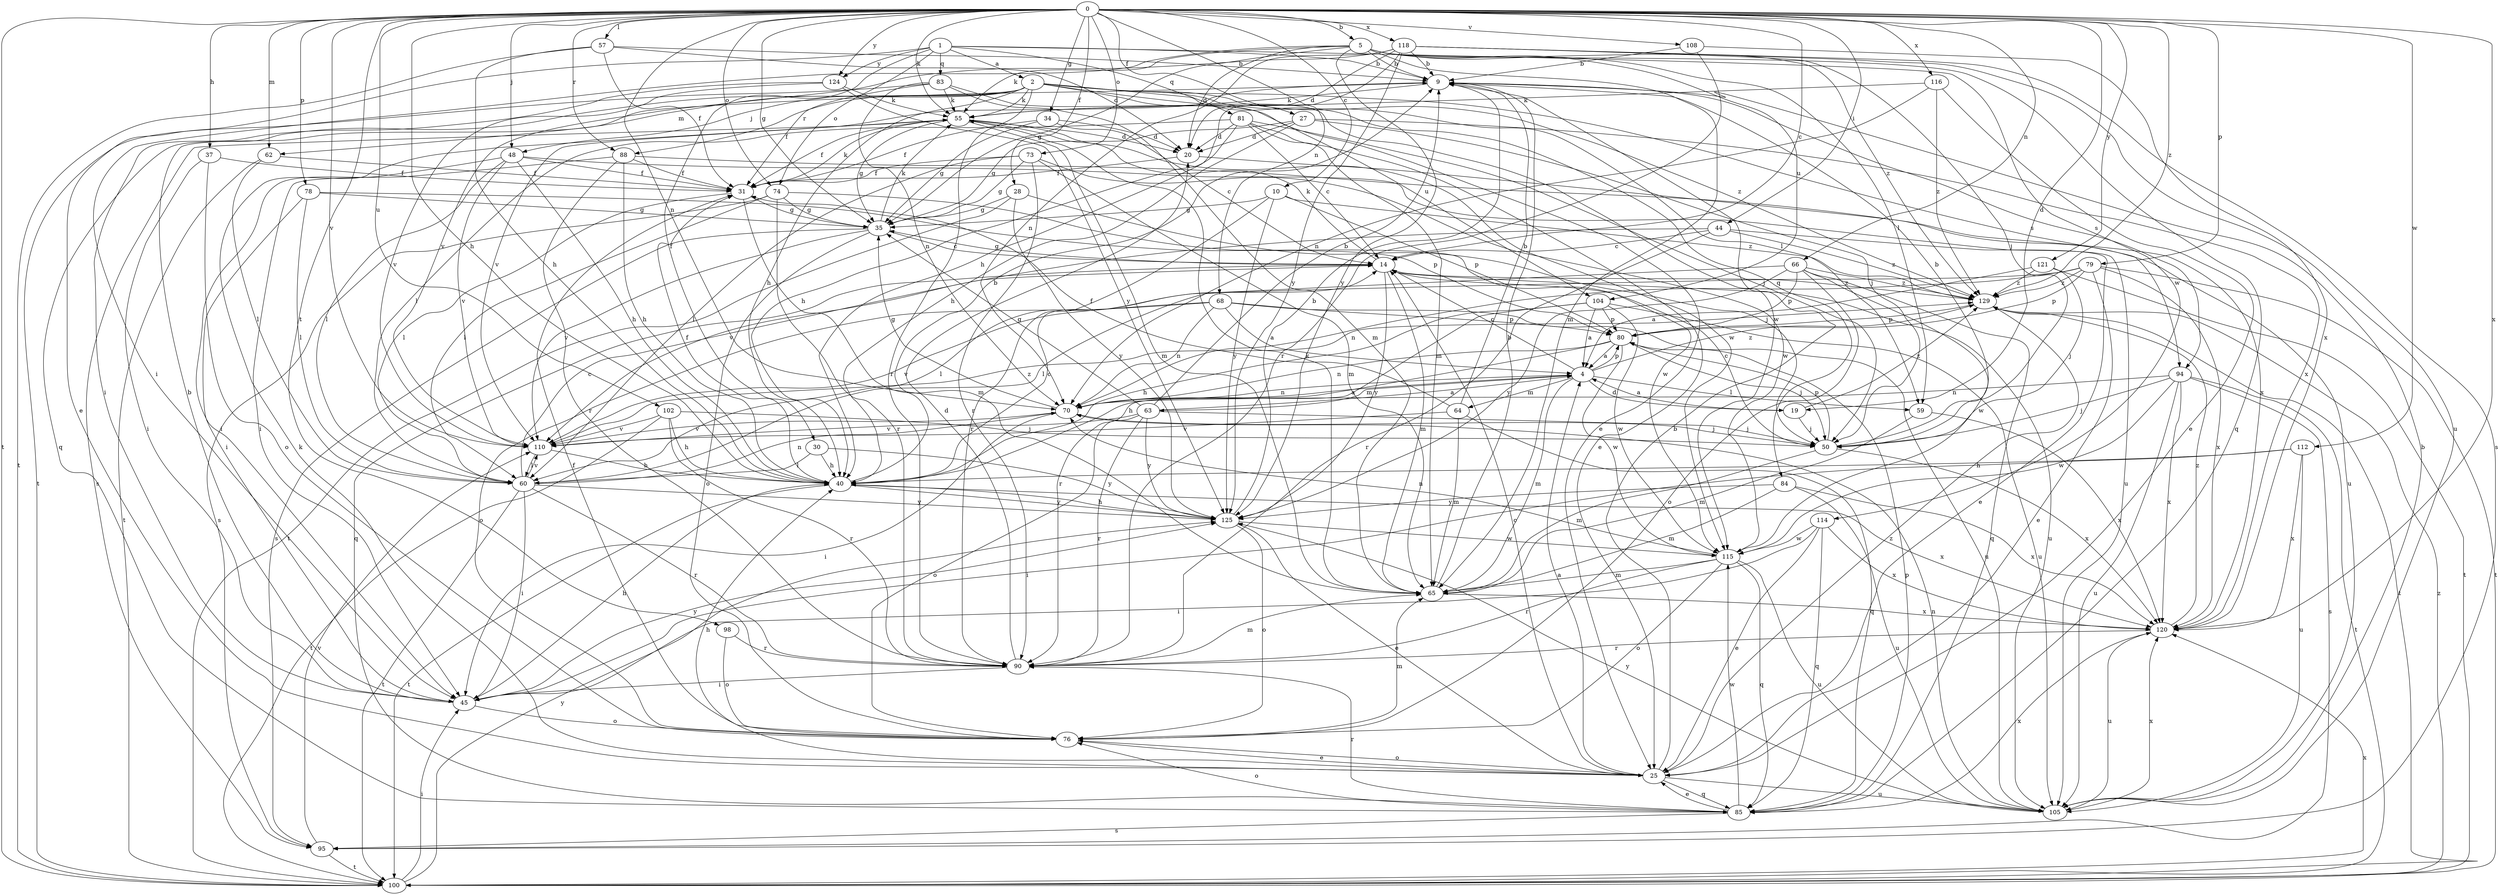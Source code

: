 strict digraph  {
0;
1;
2;
4;
5;
9;
10;
14;
19;
20;
25;
27;
28;
30;
31;
34;
35;
37;
40;
44;
45;
48;
50;
55;
57;
59;
60;
62;
63;
64;
65;
66;
68;
70;
73;
74;
76;
78;
79;
80;
81;
83;
84;
85;
88;
90;
94;
95;
98;
100;
102;
104;
105;
108;
110;
112;
114;
115;
116;
118;
120;
121;
124;
125;
129;
0 -> 5  [label=b];
0 -> 10  [label=c];
0 -> 14  [label=c];
0 -> 19  [label=d];
0 -> 27  [label=f];
0 -> 28  [label=f];
0 -> 34  [label=g];
0 -> 35  [label=g];
0 -> 37  [label=h];
0 -> 40  [label=h];
0 -> 44  [label=i];
0 -> 48  [label=j];
0 -> 55  [label=k];
0 -> 57  [label=l];
0 -> 62  [label=m];
0 -> 66  [label=n];
0 -> 68  [label=n];
0 -> 70  [label=n];
0 -> 73  [label=o];
0 -> 74  [label=o];
0 -> 78  [label=p];
0 -> 79  [label=p];
0 -> 88  [label=r];
0 -> 98  [label=t];
0 -> 100  [label=t];
0 -> 102  [label=u];
0 -> 108  [label=v];
0 -> 110  [label=v];
0 -> 112  [label=w];
0 -> 116  [label=x];
0 -> 118  [label=x];
0 -> 120  [label=x];
0 -> 121  [label=y];
0 -> 124  [label=y];
0 -> 129  [label=z];
1 -> 2  [label=a];
1 -> 9  [label=b];
1 -> 25  [label=e];
1 -> 30  [label=f];
1 -> 74  [label=o];
1 -> 81  [label=q];
1 -> 83  [label=q];
1 -> 114  [label=w];
1 -> 124  [label=y];
2 -> 40  [label=h];
2 -> 48  [label=j];
2 -> 55  [label=k];
2 -> 59  [label=l];
2 -> 62  [label=m];
2 -> 84  [label=q];
2 -> 85  [label=q];
2 -> 88  [label=r];
2 -> 90  [label=r];
2 -> 94  [label=s];
2 -> 104  [label=u];
2 -> 115  [label=w];
2 -> 129  [label=z];
4 -> 14  [label=c];
4 -> 19  [label=d];
4 -> 59  [label=l];
4 -> 63  [label=m];
4 -> 64  [label=m];
4 -> 65  [label=m];
4 -> 70  [label=n];
4 -> 80  [label=p];
4 -> 129  [label=z];
5 -> 9  [label=b];
5 -> 20  [label=d];
5 -> 35  [label=g];
5 -> 45  [label=i];
5 -> 55  [label=k];
5 -> 59  [label=l];
5 -> 65  [label=m];
5 -> 85  [label=q];
5 -> 104  [label=u];
5 -> 125  [label=y];
5 -> 129  [label=z];
9 -> 55  [label=k];
9 -> 94  [label=s];
9 -> 110  [label=v];
10 -> 35  [label=g];
10 -> 80  [label=p];
10 -> 90  [label=r];
10 -> 125  [label=y];
10 -> 129  [label=z];
14 -> 35  [label=g];
14 -> 55  [label=k];
14 -> 65  [label=m];
14 -> 85  [label=q];
14 -> 105  [label=u];
14 -> 125  [label=y];
14 -> 129  [label=z];
19 -> 4  [label=a];
19 -> 50  [label=j];
19 -> 129  [label=z];
20 -> 31  [label=f];
20 -> 105  [label=u];
25 -> 4  [label=a];
25 -> 9  [label=b];
25 -> 14  [label=c];
25 -> 40  [label=h];
25 -> 55  [label=k];
25 -> 76  [label=o];
25 -> 85  [label=q];
25 -> 105  [label=u];
25 -> 129  [label=z];
27 -> 20  [label=d];
27 -> 35  [label=g];
27 -> 40  [label=h];
27 -> 50  [label=j];
27 -> 120  [label=x];
28 -> 35  [label=g];
28 -> 50  [label=j];
28 -> 100  [label=t];
28 -> 125  [label=y];
30 -> 40  [label=h];
30 -> 60  [label=l];
30 -> 125  [label=y];
31 -> 35  [label=g];
31 -> 55  [label=k];
31 -> 60  [label=l];
31 -> 65  [label=m];
34 -> 14  [label=c];
34 -> 20  [label=d];
34 -> 31  [label=f];
34 -> 35  [label=g];
35 -> 14  [label=c];
35 -> 55  [label=k];
35 -> 76  [label=o];
35 -> 95  [label=s];
35 -> 110  [label=v];
37 -> 31  [label=f];
37 -> 45  [label=i];
37 -> 76  [label=o];
40 -> 9  [label=b];
40 -> 14  [label=c];
40 -> 31  [label=f];
40 -> 100  [label=t];
40 -> 120  [label=x];
40 -> 125  [label=y];
44 -> 14  [label=c];
44 -> 25  [label=e];
44 -> 90  [label=r];
44 -> 110  [label=v];
44 -> 129  [label=z];
45 -> 9  [label=b];
45 -> 40  [label=h];
45 -> 76  [label=o];
45 -> 125  [label=y];
48 -> 31  [label=f];
48 -> 40  [label=h];
48 -> 45  [label=i];
48 -> 60  [label=l];
48 -> 105  [label=u];
48 -> 110  [label=v];
50 -> 9  [label=b];
50 -> 14  [label=c];
50 -> 65  [label=m];
50 -> 80  [label=p];
50 -> 120  [label=x];
55 -> 20  [label=d];
55 -> 31  [label=f];
55 -> 35  [label=g];
55 -> 65  [label=m];
55 -> 95  [label=s];
55 -> 115  [label=w];
57 -> 9  [label=b];
57 -> 20  [label=d];
57 -> 31  [label=f];
57 -> 40  [label=h];
57 -> 100  [label=t];
59 -> 65  [label=m];
59 -> 120  [label=x];
60 -> 14  [label=c];
60 -> 45  [label=i];
60 -> 70  [label=n];
60 -> 90  [label=r];
60 -> 100  [label=t];
60 -> 110  [label=v];
60 -> 125  [label=y];
62 -> 31  [label=f];
62 -> 60  [label=l];
62 -> 100  [label=t];
63 -> 4  [label=a];
63 -> 9  [label=b];
63 -> 35  [label=g];
63 -> 50  [label=j];
63 -> 76  [label=o];
63 -> 90  [label=r];
63 -> 110  [label=v];
63 -> 125  [label=y];
64 -> 9  [label=b];
64 -> 31  [label=f];
64 -> 65  [label=m];
64 -> 85  [label=q];
64 -> 110  [label=v];
65 -> 9  [label=b];
65 -> 55  [label=k];
65 -> 120  [label=x];
66 -> 60  [label=l];
66 -> 76  [label=o];
66 -> 80  [label=p];
66 -> 85  [label=q];
66 -> 115  [label=w];
66 -> 125  [label=y];
66 -> 129  [label=z];
68 -> 4  [label=a];
68 -> 70  [label=n];
68 -> 76  [label=o];
68 -> 80  [label=p];
68 -> 105  [label=u];
68 -> 110  [label=v];
70 -> 4  [label=a];
70 -> 35  [label=g];
70 -> 45  [label=i];
70 -> 50  [label=j];
70 -> 110  [label=v];
73 -> 31  [label=f];
73 -> 35  [label=g];
73 -> 60  [label=l];
73 -> 65  [label=m];
73 -> 90  [label=r];
73 -> 115  [label=w];
74 -> 35  [label=g];
74 -> 60  [label=l];
74 -> 90  [label=r];
74 -> 95  [label=s];
74 -> 115  [label=w];
76 -> 25  [label=e];
76 -> 31  [label=f];
76 -> 65  [label=m];
78 -> 35  [label=g];
78 -> 45  [label=i];
78 -> 60  [label=l];
78 -> 80  [label=p];
79 -> 25  [label=e];
79 -> 60  [label=l];
79 -> 70  [label=n];
79 -> 80  [label=p];
79 -> 100  [label=t];
79 -> 120  [label=x];
79 -> 129  [label=z];
80 -> 4  [label=a];
80 -> 40  [label=h];
80 -> 50  [label=j];
80 -> 70  [label=n];
80 -> 115  [label=w];
81 -> 14  [label=c];
81 -> 20  [label=d];
81 -> 25  [label=e];
81 -> 40  [label=h];
81 -> 50  [label=j];
81 -> 60  [label=l];
81 -> 65  [label=m];
83 -> 25  [label=e];
83 -> 31  [label=f];
83 -> 55  [label=k];
83 -> 65  [label=m];
83 -> 70  [label=n];
83 -> 100  [label=t];
84 -> 65  [label=m];
84 -> 105  [label=u];
84 -> 120  [label=x];
84 -> 125  [label=y];
85 -> 25  [label=e];
85 -> 76  [label=o];
85 -> 80  [label=p];
85 -> 90  [label=r];
85 -> 95  [label=s];
85 -> 115  [label=w];
85 -> 120  [label=x];
88 -> 31  [label=f];
88 -> 40  [label=h];
88 -> 45  [label=i];
88 -> 90  [label=r];
88 -> 120  [label=x];
90 -> 20  [label=d];
90 -> 45  [label=i];
90 -> 65  [label=m];
94 -> 50  [label=j];
94 -> 70  [label=n];
94 -> 95  [label=s];
94 -> 100  [label=t];
94 -> 105  [label=u];
94 -> 115  [label=w];
94 -> 120  [label=x];
95 -> 100  [label=t];
95 -> 110  [label=v];
98 -> 76  [label=o];
98 -> 90  [label=r];
100 -> 45  [label=i];
100 -> 120  [label=x];
100 -> 125  [label=y];
100 -> 129  [label=z];
102 -> 40  [label=h];
102 -> 50  [label=j];
102 -> 90  [label=r];
102 -> 100  [label=t];
102 -> 110  [label=v];
104 -> 4  [label=a];
104 -> 40  [label=h];
104 -> 80  [label=p];
104 -> 90  [label=r];
104 -> 105  [label=u];
104 -> 115  [label=w];
105 -> 9  [label=b];
105 -> 70  [label=n];
105 -> 120  [label=x];
105 -> 125  [label=y];
108 -> 9  [label=b];
108 -> 90  [label=r];
108 -> 120  [label=x];
110 -> 40  [label=h];
110 -> 60  [label=l];
110 -> 129  [label=z];
112 -> 40  [label=h];
112 -> 45  [label=i];
112 -> 105  [label=u];
112 -> 120  [label=x];
114 -> 25  [label=e];
114 -> 45  [label=i];
114 -> 85  [label=q];
114 -> 115  [label=w];
114 -> 120  [label=x];
115 -> 65  [label=m];
115 -> 70  [label=n];
115 -> 76  [label=o];
115 -> 85  [label=q];
115 -> 90  [label=r];
115 -> 105  [label=u];
116 -> 25  [label=e];
116 -> 55  [label=k];
116 -> 70  [label=n];
116 -> 129  [label=z];
118 -> 9  [label=b];
118 -> 20  [label=d];
118 -> 40  [label=h];
118 -> 50  [label=j];
118 -> 70  [label=n];
118 -> 95  [label=s];
118 -> 105  [label=u];
118 -> 110  [label=v];
118 -> 125  [label=y];
120 -> 90  [label=r];
120 -> 105  [label=u];
120 -> 129  [label=z];
121 -> 4  [label=a];
121 -> 50  [label=j];
121 -> 100  [label=t];
121 -> 129  [label=z];
124 -> 45  [label=i];
124 -> 55  [label=k];
124 -> 110  [label=v];
124 -> 125  [label=y];
125 -> 9  [label=b];
125 -> 25  [label=e];
125 -> 40  [label=h];
125 -> 76  [label=o];
125 -> 115  [label=w];
129 -> 80  [label=p];
129 -> 100  [label=t];
}
